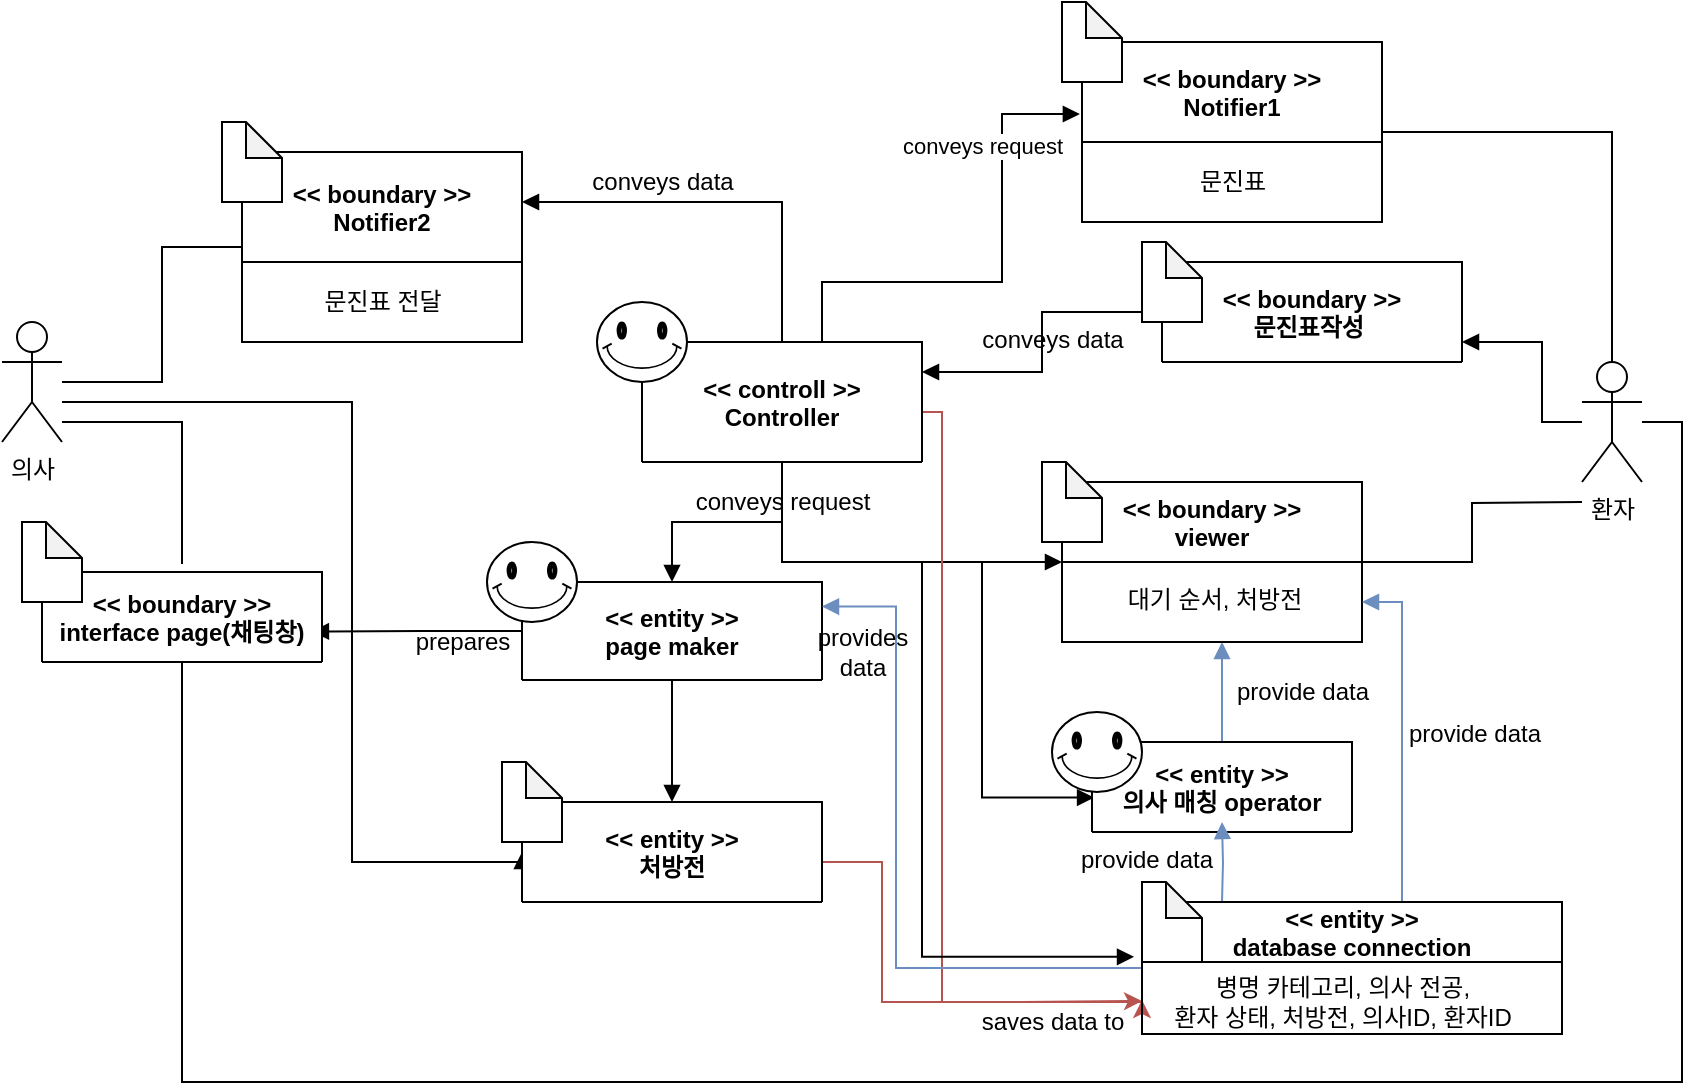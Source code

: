 <mxfile version="14.6.6" type="github">
  <diagram id="COMjNyVUd5fdEqpG4wd7" name="Page-1">
    <mxGraphModel dx="819" dy="544" grid="0" gridSize="10" guides="1" tooltips="1" connect="1" arrows="1" fold="1" page="1" pageScale="1" pageWidth="1100" pageHeight="850" math="0" shadow="0">
      <root>
        <mxCell id="0" />
        <mxCell id="1" parent="0" />
        <mxCell id="Dtp3rhjISmE1_UI2CVRm-33" style="edgeStyle=orthogonalEdgeStyle;rounded=0;orthogonalLoop=1;jettySize=auto;html=1;endArrow=none;endFill=0;" parent="1" source="Dtp3rhjISmE1_UI2CVRm-1" edge="1">
          <mxGeometry relative="1" as="geometry">
            <mxPoint x="200" y="351" as="targetPoint" />
            <Array as="points">
              <mxPoint x="200" y="280" />
            </Array>
          </mxGeometry>
        </mxCell>
        <mxCell id="Dtp3rhjISmE1_UI2CVRm-38" style="edgeStyle=orthogonalEdgeStyle;rounded=0;orthogonalLoop=1;jettySize=auto;html=1;endArrow=block;endFill=1;entryX=0;entryY=0.5;entryDx=0;entryDy=0;" parent="1" source="Dtp3rhjISmE1_UI2CVRm-1" target="Dtp3rhjISmE1_UI2CVRm-37" edge="1">
          <mxGeometry relative="1" as="geometry">
            <mxPoint x="390" y="510" as="targetPoint" />
            <Array as="points">
              <mxPoint x="285" y="270" />
              <mxPoint x="285" y="500" />
            </Array>
          </mxGeometry>
        </mxCell>
        <mxCell id="Dtp3rhjISmE1_UI2CVRm-1" value="의사" style="shape=umlActor;verticalLabelPosition=bottom;verticalAlign=top;html=1;outlineConnect=0;" parent="1" vertex="1">
          <mxGeometry x="110" y="230" width="30" height="60" as="geometry" />
        </mxCell>
        <mxCell id="Dtp3rhjISmE1_UI2CVRm-27" style="edgeStyle=orthogonalEdgeStyle;rounded=0;orthogonalLoop=1;jettySize=auto;html=1;endArrow=block;endFill=1;" parent="1" edge="1">
          <mxGeometry relative="1" as="geometry">
            <mxPoint x="840" y="240" as="targetPoint" />
            <Array as="points">
              <mxPoint x="880" y="280" />
              <mxPoint x="880" y="240" />
            </Array>
            <mxPoint x="900" y="280" as="sourcePoint" />
          </mxGeometry>
        </mxCell>
        <mxCell id="Dtp3rhjISmE1_UI2CVRm-34" style="edgeStyle=orthogonalEdgeStyle;rounded=0;orthogonalLoop=1;jettySize=auto;html=1;endArrow=none;endFill=0;entryX=0.5;entryY=1;entryDx=0;entryDy=0;" parent="1" target="Dtp3rhjISmE1_UI2CVRm-71" edge="1">
          <mxGeometry relative="1" as="geometry">
            <mxPoint x="570" y="410" as="targetPoint" />
            <Array as="points">
              <mxPoint x="950" y="280" />
              <mxPoint x="950" y="610" />
              <mxPoint x="200" y="610" />
            </Array>
            <mxPoint x="930" y="280" as="sourcePoint" />
          </mxGeometry>
        </mxCell>
        <mxCell id="Dtp3rhjISmE1_UI2CVRm-3" value="환자" style="shape=umlActor;verticalLabelPosition=bottom;verticalAlign=top;html=1;outlineConnect=0;" parent="1" vertex="1">
          <mxGeometry x="900" y="250" width="30" height="60" as="geometry" />
        </mxCell>
        <mxCell id="Dtp3rhjISmE1_UI2CVRm-41" style="edgeStyle=orthogonalEdgeStyle;rounded=0;orthogonalLoop=1;jettySize=auto;html=1;endArrow=block;endFill=1;" parent="1" source="Dtp3rhjISmE1_UI2CVRm-11" target="Dtp3rhjISmE1_UI2CVRm-95" edge="1">
          <mxGeometry relative="1" as="geometry">
            <Array as="points">
              <mxPoint x="500" y="170" />
            </Array>
          </mxGeometry>
        </mxCell>
        <mxCell id="Dtp3rhjISmE1_UI2CVRm-43" style="edgeStyle=orthogonalEdgeStyle;rounded=0;orthogonalLoop=1;jettySize=auto;html=1;entryX=0;entryY=0.5;entryDx=0;entryDy=0;endArrow=block;endFill=1;startArrow=none;exitX=0.5;exitY=1;exitDx=0;exitDy=0;" parent="1" source="Dtp3rhjISmE1_UI2CVRm-11" target="Dtp3rhjISmE1_UI2CVRm-29" edge="1">
          <mxGeometry relative="1" as="geometry">
            <mxPoint x="600" y="330" as="sourcePoint" />
          </mxGeometry>
        </mxCell>
        <mxCell id="Dtp3rhjISmE1_UI2CVRm-44" style="edgeStyle=orthogonalEdgeStyle;rounded=0;orthogonalLoop=1;jettySize=auto;html=1;exitX=0.5;exitY=1;exitDx=0;exitDy=0;endArrow=block;endFill=1;" parent="1" source="Dtp3rhjISmE1_UI2CVRm-11" target="Dtp3rhjISmE1_UI2CVRm-31" edge="1">
          <mxGeometry relative="1" as="geometry" />
        </mxCell>
        <mxCell id="Dtp3rhjISmE1_UI2CVRm-60" style="edgeStyle=orthogonalEdgeStyle;rounded=0;orthogonalLoop=1;jettySize=auto;html=1;entryX=-0.007;entryY=0.4;entryDx=0;entryDy=0;entryPerimeter=0;endArrow=block;endFill=1;" parent="1" source="Dtp3rhjISmE1_UI2CVRm-11" target="Dtp3rhjISmE1_UI2CVRm-58" edge="1">
          <mxGeometry relative="1" as="geometry">
            <Array as="points">
              <mxPoint x="520" y="210" />
              <mxPoint x="610" y="210" />
              <mxPoint x="610" y="126" />
            </Array>
          </mxGeometry>
        </mxCell>
        <mxCell id="Dtp3rhjISmE1_UI2CVRm-62" value="conveys request" style="edgeLabel;html=1;align=center;verticalAlign=middle;resizable=0;points=[];" parent="Dtp3rhjISmE1_UI2CVRm-60" vertex="1" connectable="0">
          <mxGeometry x="0.132" y="4" relative="1" as="geometry">
            <mxPoint x="-6" y="-51" as="offset" />
          </mxGeometry>
        </mxCell>
        <mxCell id="Dtp3rhjISmE1_UI2CVRm-83" style="edgeStyle=orthogonalEdgeStyle;rounded=0;orthogonalLoop=1;jettySize=auto;html=1;entryX=0.008;entryY=0.617;entryDx=0;entryDy=0;endArrow=block;endFill=1;entryPerimeter=0;" parent="1" source="Dtp3rhjISmE1_UI2CVRm-11" target="Dtp3rhjISmE1_UI2CVRm-14" edge="1">
          <mxGeometry relative="1" as="geometry">
            <Array as="points">
              <mxPoint x="500" y="350" />
              <mxPoint x="600" y="350" />
              <mxPoint x="600" y="468" />
            </Array>
          </mxGeometry>
        </mxCell>
        <mxCell id="wn1Ma4d93fsSA7fBZUdU-14" style="edgeStyle=orthogonalEdgeStyle;rounded=0;orthogonalLoop=1;jettySize=auto;html=1;entryX=0;entryY=0.75;entryDx=0;entryDy=0;fillColor=#f8cecc;strokeColor=#b85450;" edge="1" parent="1" source="Dtp3rhjISmE1_UI2CVRm-11" target="Dtp3rhjISmE1_UI2CVRm-63">
          <mxGeometry relative="1" as="geometry">
            <mxPoint x="620" y="553" as="targetPoint" />
            <Array as="points">
              <mxPoint x="580" y="275" />
              <mxPoint x="580" y="570" />
              <mxPoint x="620" y="570" />
              <mxPoint x="620" y="569" />
            </Array>
          </mxGeometry>
        </mxCell>
        <mxCell id="Dtp3rhjISmE1_UI2CVRm-11" value="&lt;&lt; controll &gt;&gt;&#xa;Controller" style="swimlane;startSize=60;" parent="1" vertex="1">
          <mxGeometry x="430" y="240" width="140" height="60" as="geometry" />
        </mxCell>
        <mxCell id="Dtp3rhjISmE1_UI2CVRm-100" value="" style="verticalLabelPosition=bottom;verticalAlign=top;html=1;shape=mxgraph.basic.smiley" parent="Dtp3rhjISmE1_UI2CVRm-11" vertex="1">
          <mxGeometry x="-22.5" y="-20" width="45" height="40" as="geometry" />
        </mxCell>
        <mxCell id="wn1Ma4d93fsSA7fBZUdU-39" style="edgeStyle=orthogonalEdgeStyle;rounded=0;orthogonalLoop=1;jettySize=auto;html=1;endArrow=block;endFill=1;fillColor=#dae8fc;strokeColor=#6c8ebf;" edge="1" parent="1" source="Dtp3rhjISmE1_UI2CVRm-14">
          <mxGeometry relative="1" as="geometry">
            <mxPoint x="720" y="390" as="targetPoint" />
          </mxGeometry>
        </mxCell>
        <mxCell id="Dtp3rhjISmE1_UI2CVRm-14" value="&lt;&lt; entity &gt;&gt;&#xa;의사 매칭 operator" style="swimlane;startSize=50;" parent="1" vertex="1">
          <mxGeometry x="655" y="440" width="130" height="45" as="geometry" />
        </mxCell>
        <mxCell id="Dtp3rhjISmE1_UI2CVRm-101" value="" style="verticalLabelPosition=bottom;verticalAlign=top;html=1;shape=mxgraph.basic.smiley" parent="Dtp3rhjISmE1_UI2CVRm-14" vertex="1">
          <mxGeometry x="-20" y="-15" width="45" height="40" as="geometry" />
        </mxCell>
        <mxCell id="wn1Ma4d93fsSA7fBZUdU-36" style="edgeStyle=orthogonalEdgeStyle;rounded=0;orthogonalLoop=1;jettySize=auto;html=1;entryX=1;entryY=0.25;entryDx=0;entryDy=0;endArrow=block;endFill=1;" edge="1" parent="1" source="Dtp3rhjISmE1_UI2CVRm-23" target="Dtp3rhjISmE1_UI2CVRm-11">
          <mxGeometry relative="1" as="geometry" />
        </mxCell>
        <mxCell id="Dtp3rhjISmE1_UI2CVRm-23" value="&lt;&lt; boundary &gt;&gt;&#xa;문진표작성 " style="swimlane;startSize=50;" parent="1" vertex="1">
          <mxGeometry x="690" y="200" width="150" height="50" as="geometry" />
        </mxCell>
        <mxCell id="wn1Ma4d93fsSA7fBZUdU-25" value="" style="shape=note;whiteSpace=wrap;html=1;backgroundOutline=1;darkOpacity=0.05;size=18;" vertex="1" parent="Dtp3rhjISmE1_UI2CVRm-23">
          <mxGeometry x="-10" y="-10" width="30" height="40" as="geometry" />
        </mxCell>
        <mxCell id="Dtp3rhjISmE1_UI2CVRm-39" style="edgeStyle=orthogonalEdgeStyle;rounded=0;orthogonalLoop=1;jettySize=auto;html=1;endArrow=none;endFill=0;" parent="1" source="Dtp3rhjISmE1_UI2CVRm-29" edge="1">
          <mxGeometry relative="1" as="geometry">
            <mxPoint x="900" y="320" as="targetPoint" />
          </mxGeometry>
        </mxCell>
        <mxCell id="Dtp3rhjISmE1_UI2CVRm-29" value="&lt;&lt; boundary &gt;&gt;&#xa;viewer" style="swimlane;startSize=40;" parent="1" vertex="1">
          <mxGeometry x="640" y="310" width="150" height="80" as="geometry" />
        </mxCell>
        <mxCell id="Dtp3rhjISmE1_UI2CVRm-46" value="대기 순서, 처방전" style="text;html=1;align=center;verticalAlign=middle;resizable=0;points=[];autosize=1;strokeColor=none;" parent="Dtp3rhjISmE1_UI2CVRm-29" vertex="1">
          <mxGeometry x="29" y="50" width="93" height="18" as="geometry" />
        </mxCell>
        <mxCell id="wn1Ma4d93fsSA7fBZUdU-26" value="" style="shape=note;whiteSpace=wrap;html=1;backgroundOutline=1;darkOpacity=0.05;size=18;" vertex="1" parent="Dtp3rhjISmE1_UI2CVRm-29">
          <mxGeometry x="-10" y="-10" width="30" height="40" as="geometry" />
        </mxCell>
        <mxCell id="wn1Ma4d93fsSA7fBZUdU-30" style="edgeStyle=orthogonalEdgeStyle;rounded=0;orthogonalLoop=1;jettySize=auto;html=1;entryX=0.5;entryY=0;entryDx=0;entryDy=0;endArrow=block;endFill=1;" edge="1" parent="1" source="Dtp3rhjISmE1_UI2CVRm-31" target="Dtp3rhjISmE1_UI2CVRm-37">
          <mxGeometry relative="1" as="geometry" />
        </mxCell>
        <mxCell id="wn1Ma4d93fsSA7fBZUdU-35" style="edgeStyle=orthogonalEdgeStyle;rounded=0;orthogonalLoop=1;jettySize=auto;html=1;entryX=0.964;entryY=0.662;entryDx=0;entryDy=0;entryPerimeter=0;endArrow=block;endFill=1;" edge="1" parent="1" source="Dtp3rhjISmE1_UI2CVRm-31" target="Dtp3rhjISmE1_UI2CVRm-71">
          <mxGeometry relative="1" as="geometry" />
        </mxCell>
        <mxCell id="Dtp3rhjISmE1_UI2CVRm-31" value="&lt;&lt; entity &gt;&gt;&#xa;page maker" style="swimlane;startSize=50;" parent="1" vertex="1">
          <mxGeometry x="370" y="360" width="150" height="49" as="geometry" />
        </mxCell>
        <mxCell id="wn1Ma4d93fsSA7fBZUdU-22" style="edgeStyle=orthogonalEdgeStyle;rounded=0;orthogonalLoop=1;jettySize=auto;html=1;fillColor=#f8cecc;strokeColor=#b85450;" edge="1" parent="1" source="Dtp3rhjISmE1_UI2CVRm-37">
          <mxGeometry relative="1" as="geometry">
            <mxPoint x="680" y="569" as="targetPoint" />
            <Array as="points">
              <mxPoint x="550" y="500" />
              <mxPoint x="550" y="570" />
              <mxPoint x="680" y="570" />
            </Array>
          </mxGeometry>
        </mxCell>
        <mxCell id="Dtp3rhjISmE1_UI2CVRm-37" value="&lt;&lt; entity &gt;&gt;&#xa;처방전" style="swimlane;startSize=50;" parent="1" vertex="1">
          <mxGeometry x="370" y="470" width="150" height="50" as="geometry" />
        </mxCell>
        <mxCell id="wn1Ma4d93fsSA7fBZUdU-3" value="" style="shape=note;whiteSpace=wrap;html=1;backgroundOutline=1;darkOpacity=0.05;size=18;" vertex="1" parent="Dtp3rhjISmE1_UI2CVRm-37">
          <mxGeometry x="-10" y="-20" width="30" height="40" as="geometry" />
        </mxCell>
        <mxCell id="Dtp3rhjISmE1_UI2CVRm-61" style="edgeStyle=orthogonalEdgeStyle;rounded=0;orthogonalLoop=1;jettySize=auto;html=1;endArrow=none;endFill=0;" parent="1" source="Dtp3rhjISmE1_UI2CVRm-58" target="Dtp3rhjISmE1_UI2CVRm-3" edge="1">
          <mxGeometry relative="1" as="geometry" />
        </mxCell>
        <mxCell id="Dtp3rhjISmE1_UI2CVRm-58" value="&lt;&lt; boundary &gt;&gt;&#xa;Notifier1" style="swimlane;startSize=50;" parent="1" vertex="1">
          <mxGeometry x="650" y="90" width="150" height="90" as="geometry" />
        </mxCell>
        <mxCell id="Dtp3rhjISmE1_UI2CVRm-59" value="문진표" style="text;html=1;align=center;verticalAlign=middle;resizable=0;points=[];autosize=1;strokeColor=none;" parent="Dtp3rhjISmE1_UI2CVRm-58" vertex="1">
          <mxGeometry x="50" y="60" width="50" height="20" as="geometry" />
        </mxCell>
        <mxCell id="wn1Ma4d93fsSA7fBZUdU-6" value="" style="shape=note;whiteSpace=wrap;html=1;backgroundOutline=1;darkOpacity=0.05;size=18;" vertex="1" parent="Dtp3rhjISmE1_UI2CVRm-58">
          <mxGeometry x="-10" y="-20" width="30" height="40" as="geometry" />
        </mxCell>
        <mxCell id="Dtp3rhjISmE1_UI2CVRm-88" style="edgeStyle=orthogonalEdgeStyle;rounded=0;orthogonalLoop=1;jettySize=auto;html=1;endArrow=block;endFill=1;fillColor=#dae8fc;strokeColor=#6c8ebf;" parent="1" edge="1">
          <mxGeometry relative="1" as="geometry">
            <mxPoint x="720" y="480" as="targetPoint" />
            <mxPoint x="720" y="520" as="sourcePoint" />
          </mxGeometry>
        </mxCell>
        <mxCell id="wn1Ma4d93fsSA7fBZUdU-42" style="edgeStyle=orthogonalEdgeStyle;rounded=0;orthogonalLoop=1;jettySize=auto;html=1;entryX=1;entryY=0.25;entryDx=0;entryDy=0;endArrow=block;endFill=1;fillColor=#dae8fc;strokeColor=#6c8ebf;" edge="1" parent="1" source="Dtp3rhjISmE1_UI2CVRm-63" target="Dtp3rhjISmE1_UI2CVRm-31">
          <mxGeometry relative="1" as="geometry">
            <Array as="points">
              <mxPoint x="557" y="553" />
              <mxPoint x="557" y="372" />
            </Array>
          </mxGeometry>
        </mxCell>
        <mxCell id="wn1Ma4d93fsSA7fBZUdU-44" style="edgeStyle=orthogonalEdgeStyle;rounded=0;orthogonalLoop=1;jettySize=auto;html=1;entryX=1;entryY=0.75;entryDx=0;entryDy=0;endArrow=block;endFill=1;exitX=0.624;exitY=0;exitDx=0;exitDy=0;exitPerimeter=0;fillColor=#dae8fc;strokeColor=#6c8ebf;" edge="1" parent="1" source="Dtp3rhjISmE1_UI2CVRm-63" target="Dtp3rhjISmE1_UI2CVRm-29">
          <mxGeometry relative="1" as="geometry">
            <mxPoint x="810" y="515" as="sourcePoint" />
            <Array as="points">
              <mxPoint x="810" y="520" />
              <mxPoint x="810" y="370" />
            </Array>
          </mxGeometry>
        </mxCell>
        <mxCell id="Dtp3rhjISmE1_UI2CVRm-63" value="&lt;&lt; entity &gt;&gt;&#xa;database connection" style="swimlane;startSize=30;" parent="1" vertex="1">
          <mxGeometry x="680" y="520" width="210" height="66" as="geometry" />
        </mxCell>
        <mxCell id="Dtp3rhjISmE1_UI2CVRm-78" value="병명 카테고리, 의사 전공, &lt;br&gt;환자 상태, 처방전, 의사ID, 환자ID" style="text;html=1;align=center;verticalAlign=middle;resizable=0;points=[];autosize=1;strokeColor=none;" parent="Dtp3rhjISmE1_UI2CVRm-63" vertex="1">
          <mxGeometry x="14" y="34" width="172" height="32" as="geometry" />
        </mxCell>
        <mxCell id="wn1Ma4d93fsSA7fBZUdU-4" value="" style="shape=note;whiteSpace=wrap;html=1;backgroundOutline=1;darkOpacity=0.05;size=18;" vertex="1" parent="Dtp3rhjISmE1_UI2CVRm-63">
          <mxGeometry y="-10" width="30" height="40" as="geometry" />
        </mxCell>
        <mxCell id="Dtp3rhjISmE1_UI2CVRm-71" value="&lt;&lt; boundary &gt;&gt;&#xa;interface page(채팅창)" style="swimlane;startSize=45;" parent="1" vertex="1">
          <mxGeometry x="130" y="355" width="140" height="45" as="geometry" />
        </mxCell>
        <mxCell id="wn1Ma4d93fsSA7fBZUdU-11" value="" style="shape=note;whiteSpace=wrap;html=1;backgroundOutline=1;darkOpacity=0.05;size=18;" vertex="1" parent="Dtp3rhjISmE1_UI2CVRm-71">
          <mxGeometry x="-10" y="-25" width="30" height="40" as="geometry" />
        </mxCell>
        <mxCell id="wn1Ma4d93fsSA7fBZUdU-27" style="edgeStyle=orthogonalEdgeStyle;rounded=0;orthogonalLoop=1;jettySize=auto;html=1;entryX=-0.019;entryY=0.415;entryDx=0;entryDy=0;endArrow=block;endFill=1;entryPerimeter=0;" edge="1" parent="1" source="Dtp3rhjISmE1_UI2CVRm-75" target="Dtp3rhjISmE1_UI2CVRm-63">
          <mxGeometry relative="1" as="geometry">
            <Array as="points">
              <mxPoint x="500" y="350" />
              <mxPoint x="570" y="350" />
              <mxPoint x="570" y="547" />
            </Array>
          </mxGeometry>
        </mxCell>
        <mxCell id="Dtp3rhjISmE1_UI2CVRm-75" value="conveys request" style="text;html=1;align=center;verticalAlign=middle;resizable=0;points=[];autosize=1;strokeColor=none;" parent="1" vertex="1">
          <mxGeometry x="450" y="310" width="100" height="20" as="geometry" />
        </mxCell>
        <mxCell id="Dtp3rhjISmE1_UI2CVRm-86" value="provide data" style="text;html=1;align=center;verticalAlign=middle;resizable=0;points=[];autosize=1;strokeColor=none;" parent="1" vertex="1">
          <mxGeometry x="642" y="489" width="80" height="20" as="geometry" />
        </mxCell>
        <mxCell id="Dtp3rhjISmE1_UI2CVRm-96" style="edgeStyle=orthogonalEdgeStyle;rounded=0;orthogonalLoop=1;jettySize=auto;html=1;endArrow=none;endFill=0;" parent="1" source="Dtp3rhjISmE1_UI2CVRm-95" edge="1">
          <mxGeometry relative="1" as="geometry">
            <mxPoint x="140" y="260" as="targetPoint" />
            <Array as="points">
              <mxPoint x="190" y="193" />
              <mxPoint x="190" y="260" />
            </Array>
          </mxGeometry>
        </mxCell>
        <mxCell id="Dtp3rhjISmE1_UI2CVRm-95" value="&lt;&lt; boundary &gt;&gt;&#xa;Notifier2" style="swimlane;startSize=55;" parent="1" vertex="1">
          <mxGeometry x="230" y="145" width="140" height="95" as="geometry" />
        </mxCell>
        <mxCell id="Dtp3rhjISmE1_UI2CVRm-109" value="문진표 전달" style="text;html=1;align=center;verticalAlign=middle;resizable=0;points=[];autosize=1;strokeColor=none;" parent="Dtp3rhjISmE1_UI2CVRm-95" vertex="1">
          <mxGeometry x="35" y="65" width="70" height="20" as="geometry" />
        </mxCell>
        <mxCell id="wn1Ma4d93fsSA7fBZUdU-8" value="" style="shape=note;whiteSpace=wrap;html=1;backgroundOutline=1;darkOpacity=0.05;size=18;" vertex="1" parent="Dtp3rhjISmE1_UI2CVRm-95">
          <mxGeometry x="-10" y="-15" width="30" height="40" as="geometry" />
        </mxCell>
        <mxCell id="Dtp3rhjISmE1_UI2CVRm-105" value="" style="verticalLabelPosition=bottom;verticalAlign=top;html=1;shape=mxgraph.basic.smiley" parent="1" vertex="1">
          <mxGeometry x="352.5" y="340" width="45" height="40" as="geometry" />
        </mxCell>
        <mxCell id="wn1Ma4d93fsSA7fBZUdU-13" value="conveys data" style="text;html=1;align=center;verticalAlign=middle;resizable=0;points=[];autosize=1;strokeColor=none;" vertex="1" parent="1">
          <mxGeometry x="395" y="150" width="90" height="20" as="geometry" />
        </mxCell>
        <mxCell id="wn1Ma4d93fsSA7fBZUdU-15" value="saves data to" style="text;html=1;align=center;verticalAlign=middle;resizable=0;points=[];autosize=1;strokeColor=none;" vertex="1" parent="1">
          <mxGeometry x="590" y="570" width="90" height="20" as="geometry" />
        </mxCell>
        <mxCell id="wn1Ma4d93fsSA7fBZUdU-17" value="provide data" style="text;html=1;align=center;verticalAlign=middle;resizable=0;points=[];autosize=1;strokeColor=none;" vertex="1" parent="1">
          <mxGeometry x="720" y="405" width="80" height="20" as="geometry" />
        </mxCell>
        <mxCell id="wn1Ma4d93fsSA7fBZUdU-20" value="provides&lt;br&gt;data" style="text;html=1;align=center;verticalAlign=middle;resizable=0;points=[];autosize=1;strokeColor=none;" vertex="1" parent="1">
          <mxGeometry x="510" y="380" width="60" height="30" as="geometry" />
        </mxCell>
        <mxCell id="wn1Ma4d93fsSA7fBZUdU-12" value="prepares" style="text;html=1;align=center;verticalAlign=middle;resizable=0;points=[];autosize=1;strokeColor=none;" vertex="1" parent="1">
          <mxGeometry x="310" y="380" width="60" height="20" as="geometry" />
        </mxCell>
        <mxCell id="wn1Ma4d93fsSA7fBZUdU-38" style="edgeStyle=orthogonalEdgeStyle;rounded=0;orthogonalLoop=1;jettySize=auto;html=1;exitX=0.5;exitY=1;exitDx=0;exitDy=0;endArrow=none;endFill=0;" edge="1" parent="1" source="Dtp3rhjISmE1_UI2CVRm-14" target="Dtp3rhjISmE1_UI2CVRm-14">
          <mxGeometry relative="1" as="geometry" />
        </mxCell>
        <mxCell id="wn1Ma4d93fsSA7fBZUdU-41" value="conveys data" style="text;html=1;align=center;verticalAlign=middle;resizable=0;points=[];autosize=1;strokeColor=none;" vertex="1" parent="1">
          <mxGeometry x="594.5" y="230" width="81" height="18" as="geometry" />
        </mxCell>
        <mxCell id="wn1Ma4d93fsSA7fBZUdU-45" value="provide data" style="text;html=1;align=center;verticalAlign=middle;resizable=0;points=[];autosize=1;strokeColor=none;" vertex="1" parent="1">
          <mxGeometry x="808" y="427" width="76" height="18" as="geometry" />
        </mxCell>
      </root>
    </mxGraphModel>
  </diagram>
</mxfile>
